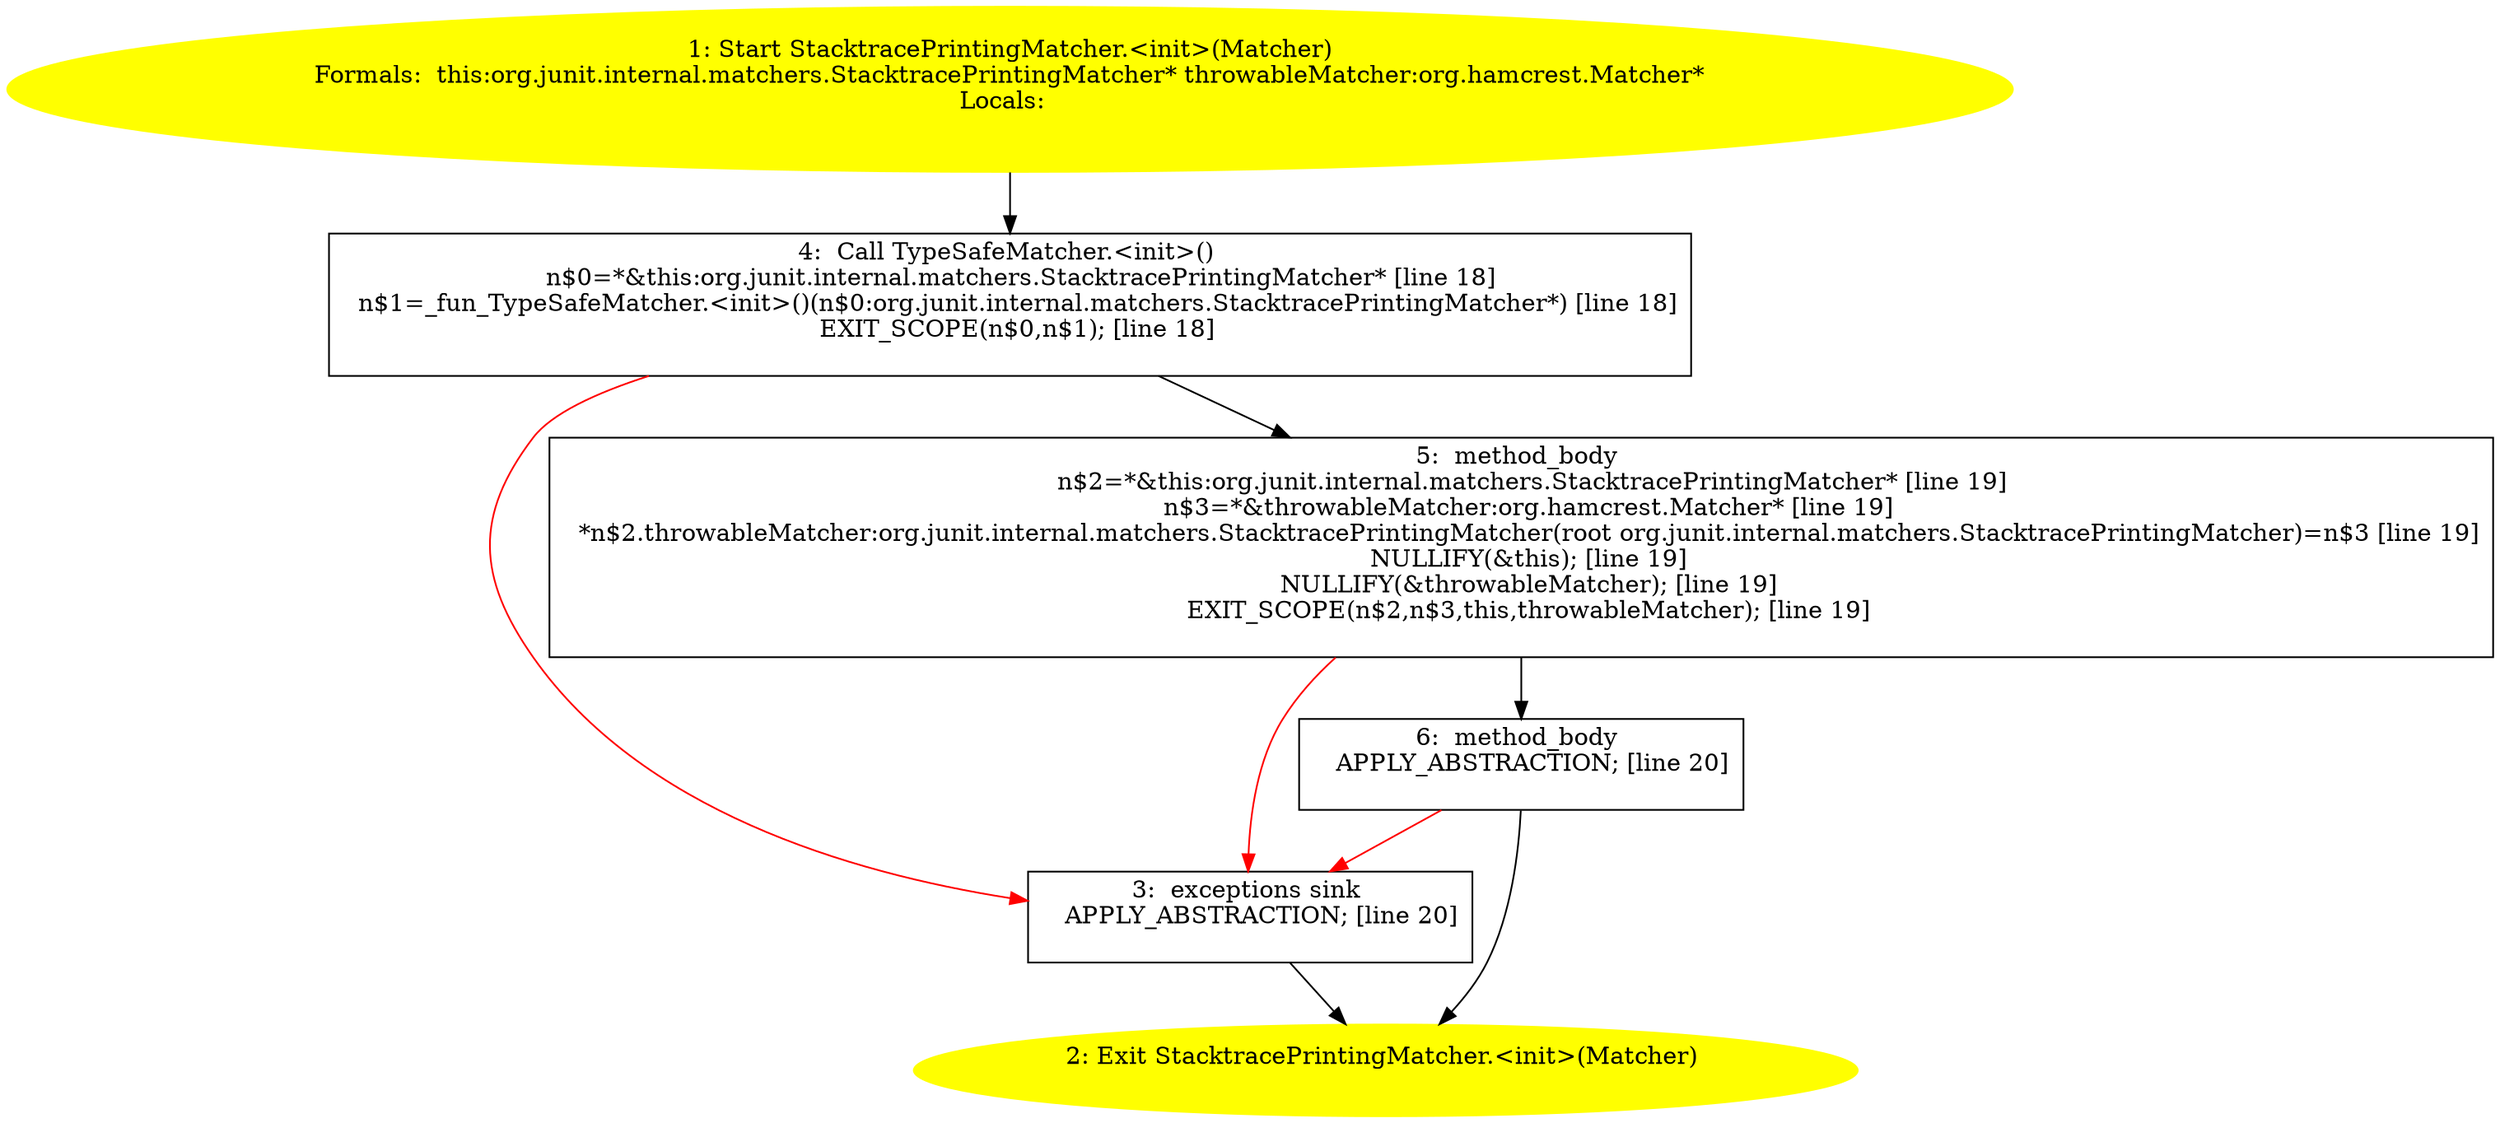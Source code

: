 /* @generated */
digraph cfg {
"org.junit.internal.matchers.StacktracePrintingMatcher.<init>(org.hamcrest.Matcher).cfcce47404eab7aebb8cf216e0c2dee0_1" [label="1: Start StacktracePrintingMatcher.<init>(Matcher)\nFormals:  this:org.junit.internal.matchers.StacktracePrintingMatcher* throwableMatcher:org.hamcrest.Matcher*\nLocals:  \n  " color=yellow style=filled]
	

	 "org.junit.internal.matchers.StacktracePrintingMatcher.<init>(org.hamcrest.Matcher).cfcce47404eab7aebb8cf216e0c2dee0_1" -> "org.junit.internal.matchers.StacktracePrintingMatcher.<init>(org.hamcrest.Matcher).cfcce47404eab7aebb8cf216e0c2dee0_4" ;
"org.junit.internal.matchers.StacktracePrintingMatcher.<init>(org.hamcrest.Matcher).cfcce47404eab7aebb8cf216e0c2dee0_2" [label="2: Exit StacktracePrintingMatcher.<init>(Matcher) \n  " color=yellow style=filled]
	

"org.junit.internal.matchers.StacktracePrintingMatcher.<init>(org.hamcrest.Matcher).cfcce47404eab7aebb8cf216e0c2dee0_3" [label="3:  exceptions sink \n   APPLY_ABSTRACTION; [line 20]\n " shape="box"]
	

	 "org.junit.internal.matchers.StacktracePrintingMatcher.<init>(org.hamcrest.Matcher).cfcce47404eab7aebb8cf216e0c2dee0_3" -> "org.junit.internal.matchers.StacktracePrintingMatcher.<init>(org.hamcrest.Matcher).cfcce47404eab7aebb8cf216e0c2dee0_2" ;
"org.junit.internal.matchers.StacktracePrintingMatcher.<init>(org.hamcrest.Matcher).cfcce47404eab7aebb8cf216e0c2dee0_4" [label="4:  Call TypeSafeMatcher.<init>() \n   n$0=*&this:org.junit.internal.matchers.StacktracePrintingMatcher* [line 18]\n  n$1=_fun_TypeSafeMatcher.<init>()(n$0:org.junit.internal.matchers.StacktracePrintingMatcher*) [line 18]\n  EXIT_SCOPE(n$0,n$1); [line 18]\n " shape="box"]
	

	 "org.junit.internal.matchers.StacktracePrintingMatcher.<init>(org.hamcrest.Matcher).cfcce47404eab7aebb8cf216e0c2dee0_4" -> "org.junit.internal.matchers.StacktracePrintingMatcher.<init>(org.hamcrest.Matcher).cfcce47404eab7aebb8cf216e0c2dee0_5" ;
	 "org.junit.internal.matchers.StacktracePrintingMatcher.<init>(org.hamcrest.Matcher).cfcce47404eab7aebb8cf216e0c2dee0_4" -> "org.junit.internal.matchers.StacktracePrintingMatcher.<init>(org.hamcrest.Matcher).cfcce47404eab7aebb8cf216e0c2dee0_3" [color="red" ];
"org.junit.internal.matchers.StacktracePrintingMatcher.<init>(org.hamcrest.Matcher).cfcce47404eab7aebb8cf216e0c2dee0_5" [label="5:  method_body \n   n$2=*&this:org.junit.internal.matchers.StacktracePrintingMatcher* [line 19]\n  n$3=*&throwableMatcher:org.hamcrest.Matcher* [line 19]\n  *n$2.throwableMatcher:org.junit.internal.matchers.StacktracePrintingMatcher(root org.junit.internal.matchers.StacktracePrintingMatcher)=n$3 [line 19]\n  NULLIFY(&this); [line 19]\n  NULLIFY(&throwableMatcher); [line 19]\n  EXIT_SCOPE(n$2,n$3,this,throwableMatcher); [line 19]\n " shape="box"]
	

	 "org.junit.internal.matchers.StacktracePrintingMatcher.<init>(org.hamcrest.Matcher).cfcce47404eab7aebb8cf216e0c2dee0_5" -> "org.junit.internal.matchers.StacktracePrintingMatcher.<init>(org.hamcrest.Matcher).cfcce47404eab7aebb8cf216e0c2dee0_6" ;
	 "org.junit.internal.matchers.StacktracePrintingMatcher.<init>(org.hamcrest.Matcher).cfcce47404eab7aebb8cf216e0c2dee0_5" -> "org.junit.internal.matchers.StacktracePrintingMatcher.<init>(org.hamcrest.Matcher).cfcce47404eab7aebb8cf216e0c2dee0_3" [color="red" ];
"org.junit.internal.matchers.StacktracePrintingMatcher.<init>(org.hamcrest.Matcher).cfcce47404eab7aebb8cf216e0c2dee0_6" [label="6:  method_body \n   APPLY_ABSTRACTION; [line 20]\n " shape="box"]
	

	 "org.junit.internal.matchers.StacktracePrintingMatcher.<init>(org.hamcrest.Matcher).cfcce47404eab7aebb8cf216e0c2dee0_6" -> "org.junit.internal.matchers.StacktracePrintingMatcher.<init>(org.hamcrest.Matcher).cfcce47404eab7aebb8cf216e0c2dee0_2" ;
	 "org.junit.internal.matchers.StacktracePrintingMatcher.<init>(org.hamcrest.Matcher).cfcce47404eab7aebb8cf216e0c2dee0_6" -> "org.junit.internal.matchers.StacktracePrintingMatcher.<init>(org.hamcrest.Matcher).cfcce47404eab7aebb8cf216e0c2dee0_3" [color="red" ];
}
